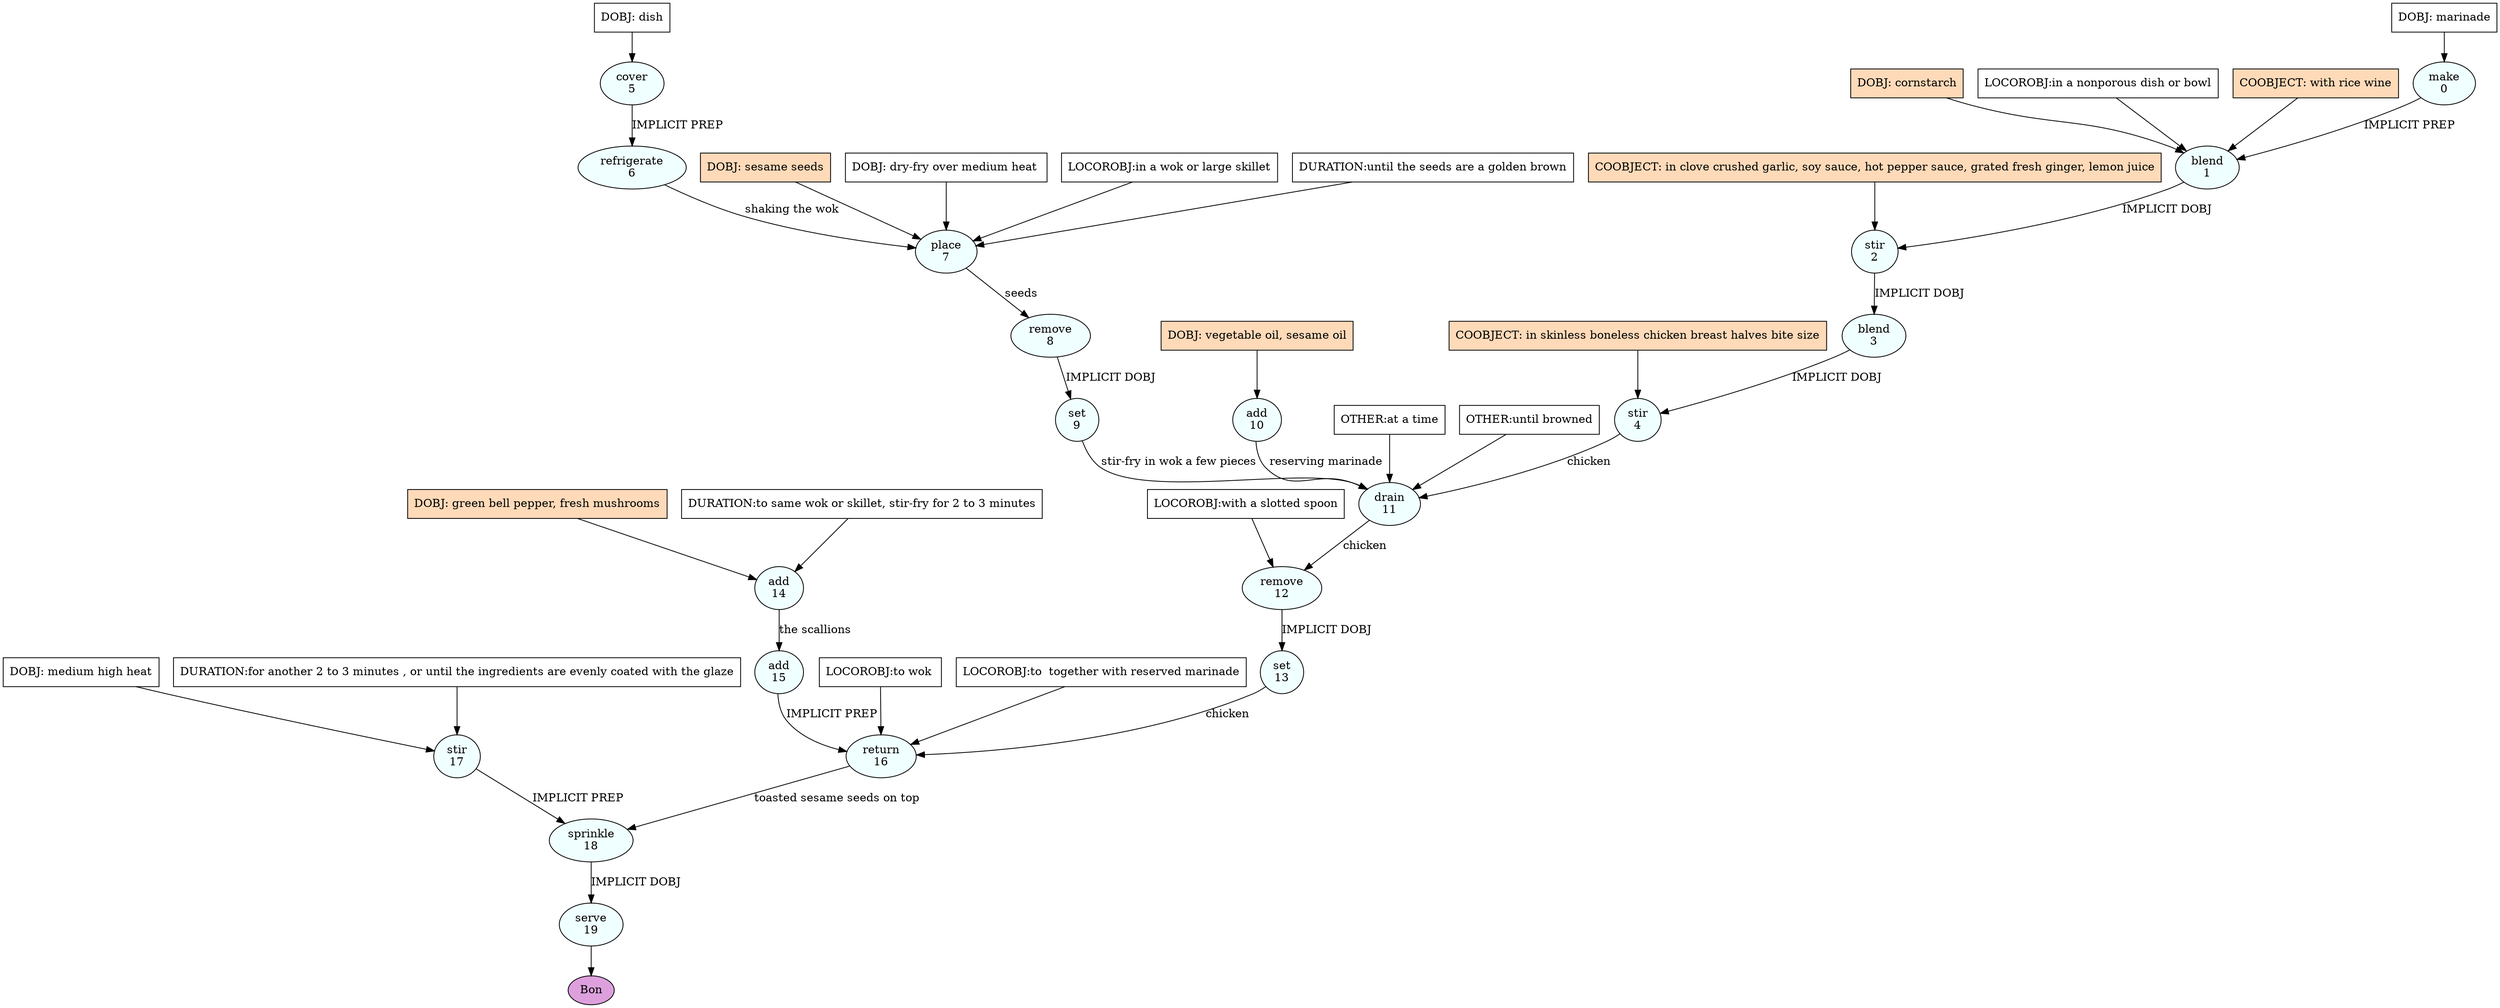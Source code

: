 digraph recipe {
E0[label="make
0", shape=oval, style=filled, fillcolor=azure]
E1[label="blend
1", shape=oval, style=filled, fillcolor=azure]
E2[label="stir
2", shape=oval, style=filled, fillcolor=azure]
E3[label="blend
3", shape=oval, style=filled, fillcolor=azure]
E4[label="stir
4", shape=oval, style=filled, fillcolor=azure]
E5[label="cover
5", shape=oval, style=filled, fillcolor=azure]
E6[label="refrigerate
6", shape=oval, style=filled, fillcolor=azure]
E7[label="place
7", shape=oval, style=filled, fillcolor=azure]
E8[label="remove
8", shape=oval, style=filled, fillcolor=azure]
E9[label="set
9", shape=oval, style=filled, fillcolor=azure]
E10[label="add
10", shape=oval, style=filled, fillcolor=azure]
E11[label="drain
11", shape=oval, style=filled, fillcolor=azure]
E12[label="remove
12", shape=oval, style=filled, fillcolor=azure]
E13[label="set
13", shape=oval, style=filled, fillcolor=azure]
E14[label="add
14", shape=oval, style=filled, fillcolor=azure]
E15[label="add
15", shape=oval, style=filled, fillcolor=azure]
E16[label="return
16", shape=oval, style=filled, fillcolor=azure]
E17[label="stir
17", shape=oval, style=filled, fillcolor=azure]
E18[label="sprinkle
18", shape=oval, style=filled, fillcolor=azure]
E19[label="serve
19", shape=oval, style=filled, fillcolor=azure]
D0[label="DOBJ: marinade", shape=box, style=filled, fillcolor=white]
D0 -> E0
D14[label="DOBJ: green bell pepper, fresh mushrooms", shape=box, style=filled, fillcolor=peachpuff]
D14 -> E14
P14_0[label="DURATION:to same wok or skillet, stir-fry for 2 to 3 minutes", shape=box, style=filled, fillcolor=white]
P14_0 -> E14
D17[label="DOBJ: medium high heat", shape=box, style=filled, fillcolor=white]
D17 -> E17
P17_0[label="DURATION:for another 2 to 3 minutes , or until the ingredients are evenly coated with the glaze", shape=box, style=filled, fillcolor=white]
P17_0 -> E17
D10[label="DOBJ: vegetable oil, sesame oil", shape=box, style=filled, fillcolor=peachpuff]
D10 -> E10
D5[label="DOBJ: dish", shape=box, style=filled, fillcolor=white]
D5 -> E5
D1_ing[label="DOBJ: cornstarch", shape=box, style=filled, fillcolor=peachpuff]
D1_ing -> E1
E0 -> E1 [label="IMPLICIT PREP"]
P1_1_0[label="LOCOROBJ:in a nonporous dish or bowl", shape=box, style=filled, fillcolor=white]
P1_1_0 -> E1
P1_2_ing[label="COOBJECT: with rice wine", shape=box, style=filled, fillcolor=peachpuff]
P1_2_ing -> E1
E1 -> E2 [label="IMPLICIT DOBJ"]
P2_0_ing[label="COOBJECT: in clove crushed garlic, soy sauce, hot pepper sauce, grated fresh ginger, lemon juice", shape=box, style=filled, fillcolor=peachpuff]
P2_0_ing -> E2
E2 -> E3 [label="IMPLICIT DOBJ"]
E3 -> E4 [label="IMPLICIT DOBJ"]
P4_0_ing[label="COOBJECT: in skinless boneless chicken breast halves bite size", shape=box, style=filled, fillcolor=peachpuff]
P4_0_ing -> E4
E5 -> E6 [label="IMPLICIT PREP"]
D7_ing[label="DOBJ: sesame seeds", shape=box, style=filled, fillcolor=peachpuff]
D7_ing -> E7
D7_0[label="DOBJ: dry-fry over medium heat ", shape=box, style=filled, fillcolor=white]
D7_0 -> E7
E6 -> E7 [label=" shaking the wok "]
P7_0_0[label="LOCOROBJ:in a wok or large skillet", shape=box, style=filled, fillcolor=white]
P7_0_0 -> E7
P7_1_0[label="DURATION:until the seeds are a golden brown", shape=box, style=filled, fillcolor=white]
P7_1_0 -> E7
E7 -> E8 [label="seeds"]
E8 -> E9 [label="IMPLICIT DOBJ"]
E4 -> E11 [label="chicken "]
E10 -> E11 [label=" reserving marinade "]
E9 -> E11 [label="stir-fry in wok a few pieces"]
P11_0_0[label="OTHER:at a time", shape=box, style=filled, fillcolor=white]
P11_0_0 -> E11
P11_1_0[label="OTHER:until browned", shape=box, style=filled, fillcolor=white]
P11_1_0 -> E11
E11 -> E12 [label="chicken"]
P12_0_0[label="LOCOROBJ:with a slotted spoon", shape=box, style=filled, fillcolor=white]
P12_0_0 -> E12
E12 -> E13 [label="IMPLICIT DOBJ"]
E14 -> E15 [label="the scallions"]
E13 -> E16 [label="chicken"]
E15 -> E16 [label="IMPLICIT PREP"]
P16_1_0[label="LOCOROBJ:to wok ", shape=box, style=filled, fillcolor=white]
P16_1_0 -> E16
P16_1_1[label="LOCOROBJ:to  together with reserved marinade", shape=box, style=filled, fillcolor=white]
P16_1_1 -> E16
E16 -> E18 [label="toasted sesame seeds on top"]
E17 -> E18 [label="IMPLICIT PREP"]
E18 -> E19 [label="IMPLICIT DOBJ"]
EOR[label="Bon", shape=oval, style=filled, fillcolor=plum]
E19 -> EOR
}
